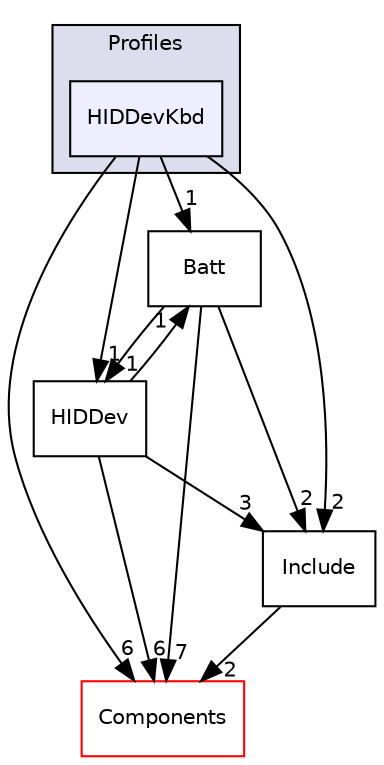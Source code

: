 digraph "C:/Work.git/ble/BLE-CC254x-1.4.0/Projects/ble/Profiles/HIDDevKbd" {
  compound=true
  node [ fontsize="10", fontname="Helvetica"];
  edge [ labelfontsize="10", labelfontname="Helvetica"];
  subgraph clusterdir_bbf25acfb389de4a0b62fe1493a77c04 {
    graph [ bgcolor="#ddddee", pencolor="black", label="Profiles" fontname="Helvetica", fontsize="10", URL="dir_bbf25acfb389de4a0b62fe1493a77c04.html"]
  dir_9cf160cb8d8b5f790a9bc3adafe641b9 [shape=box, label="HIDDevKbd", style="filled", fillcolor="#eeeeff", pencolor="black", URL="dir_9cf160cb8d8b5f790a9bc3adafe641b9.html"];
  }
  dir_7a2b63247ca617f0e1ef727740be8a23 [shape=box label="Components" fillcolor="white" style="filled" color="red" URL="dir_7a2b63247ca617f0e1ef727740be8a23.html"];
  dir_206f3c63d7d0919acfca49012b47a2a5 [shape=box label="Batt" URL="dir_206f3c63d7d0919acfca49012b47a2a5.html"];
  dir_e653f5b09cdab494ece058337e16486f [shape=box label="HIDDev" URL="dir_e653f5b09cdab494ece058337e16486f.html"];
  dir_c92cc19f0c851bfd7369f25eb8781a13 [shape=box label="Include" URL="dir_c92cc19f0c851bfd7369f25eb8781a13.html"];
  dir_206f3c63d7d0919acfca49012b47a2a5->dir_7a2b63247ca617f0e1ef727740be8a23 [headlabel="7", labeldistance=1.5 headhref="dir_000080_000001.html"];
  dir_206f3c63d7d0919acfca49012b47a2a5->dir_e653f5b09cdab494ece058337e16486f [headlabel="1", labeldistance=1.5 headhref="dir_000080_000086.html"];
  dir_206f3c63d7d0919acfca49012b47a2a5->dir_c92cc19f0c851bfd7369f25eb8781a13 [headlabel="2", labeldistance=1.5 headhref="dir_000080_000069.html"];
  dir_e653f5b09cdab494ece058337e16486f->dir_7a2b63247ca617f0e1ef727740be8a23 [headlabel="6", labeldistance=1.5 headhref="dir_000086_000001.html"];
  dir_e653f5b09cdab494ece058337e16486f->dir_206f3c63d7d0919acfca49012b47a2a5 [headlabel="1", labeldistance=1.5 headhref="dir_000086_000080.html"];
  dir_e653f5b09cdab494ece058337e16486f->dir_c92cc19f0c851bfd7369f25eb8781a13 [headlabel="3", labeldistance=1.5 headhref="dir_000086_000069.html"];
  dir_c92cc19f0c851bfd7369f25eb8781a13->dir_7a2b63247ca617f0e1ef727740be8a23 [headlabel="2", labeldistance=1.5 headhref="dir_000069_000001.html"];
  dir_9cf160cb8d8b5f790a9bc3adafe641b9->dir_7a2b63247ca617f0e1ef727740be8a23 [headlabel="6", labeldistance=1.5 headhref="dir_000087_000001.html"];
  dir_9cf160cb8d8b5f790a9bc3adafe641b9->dir_206f3c63d7d0919acfca49012b47a2a5 [headlabel="1", labeldistance=1.5 headhref="dir_000087_000080.html"];
  dir_9cf160cb8d8b5f790a9bc3adafe641b9->dir_e653f5b09cdab494ece058337e16486f [headlabel="1", labeldistance=1.5 headhref="dir_000087_000086.html"];
  dir_9cf160cb8d8b5f790a9bc3adafe641b9->dir_c92cc19f0c851bfd7369f25eb8781a13 [headlabel="2", labeldistance=1.5 headhref="dir_000087_000069.html"];
}
